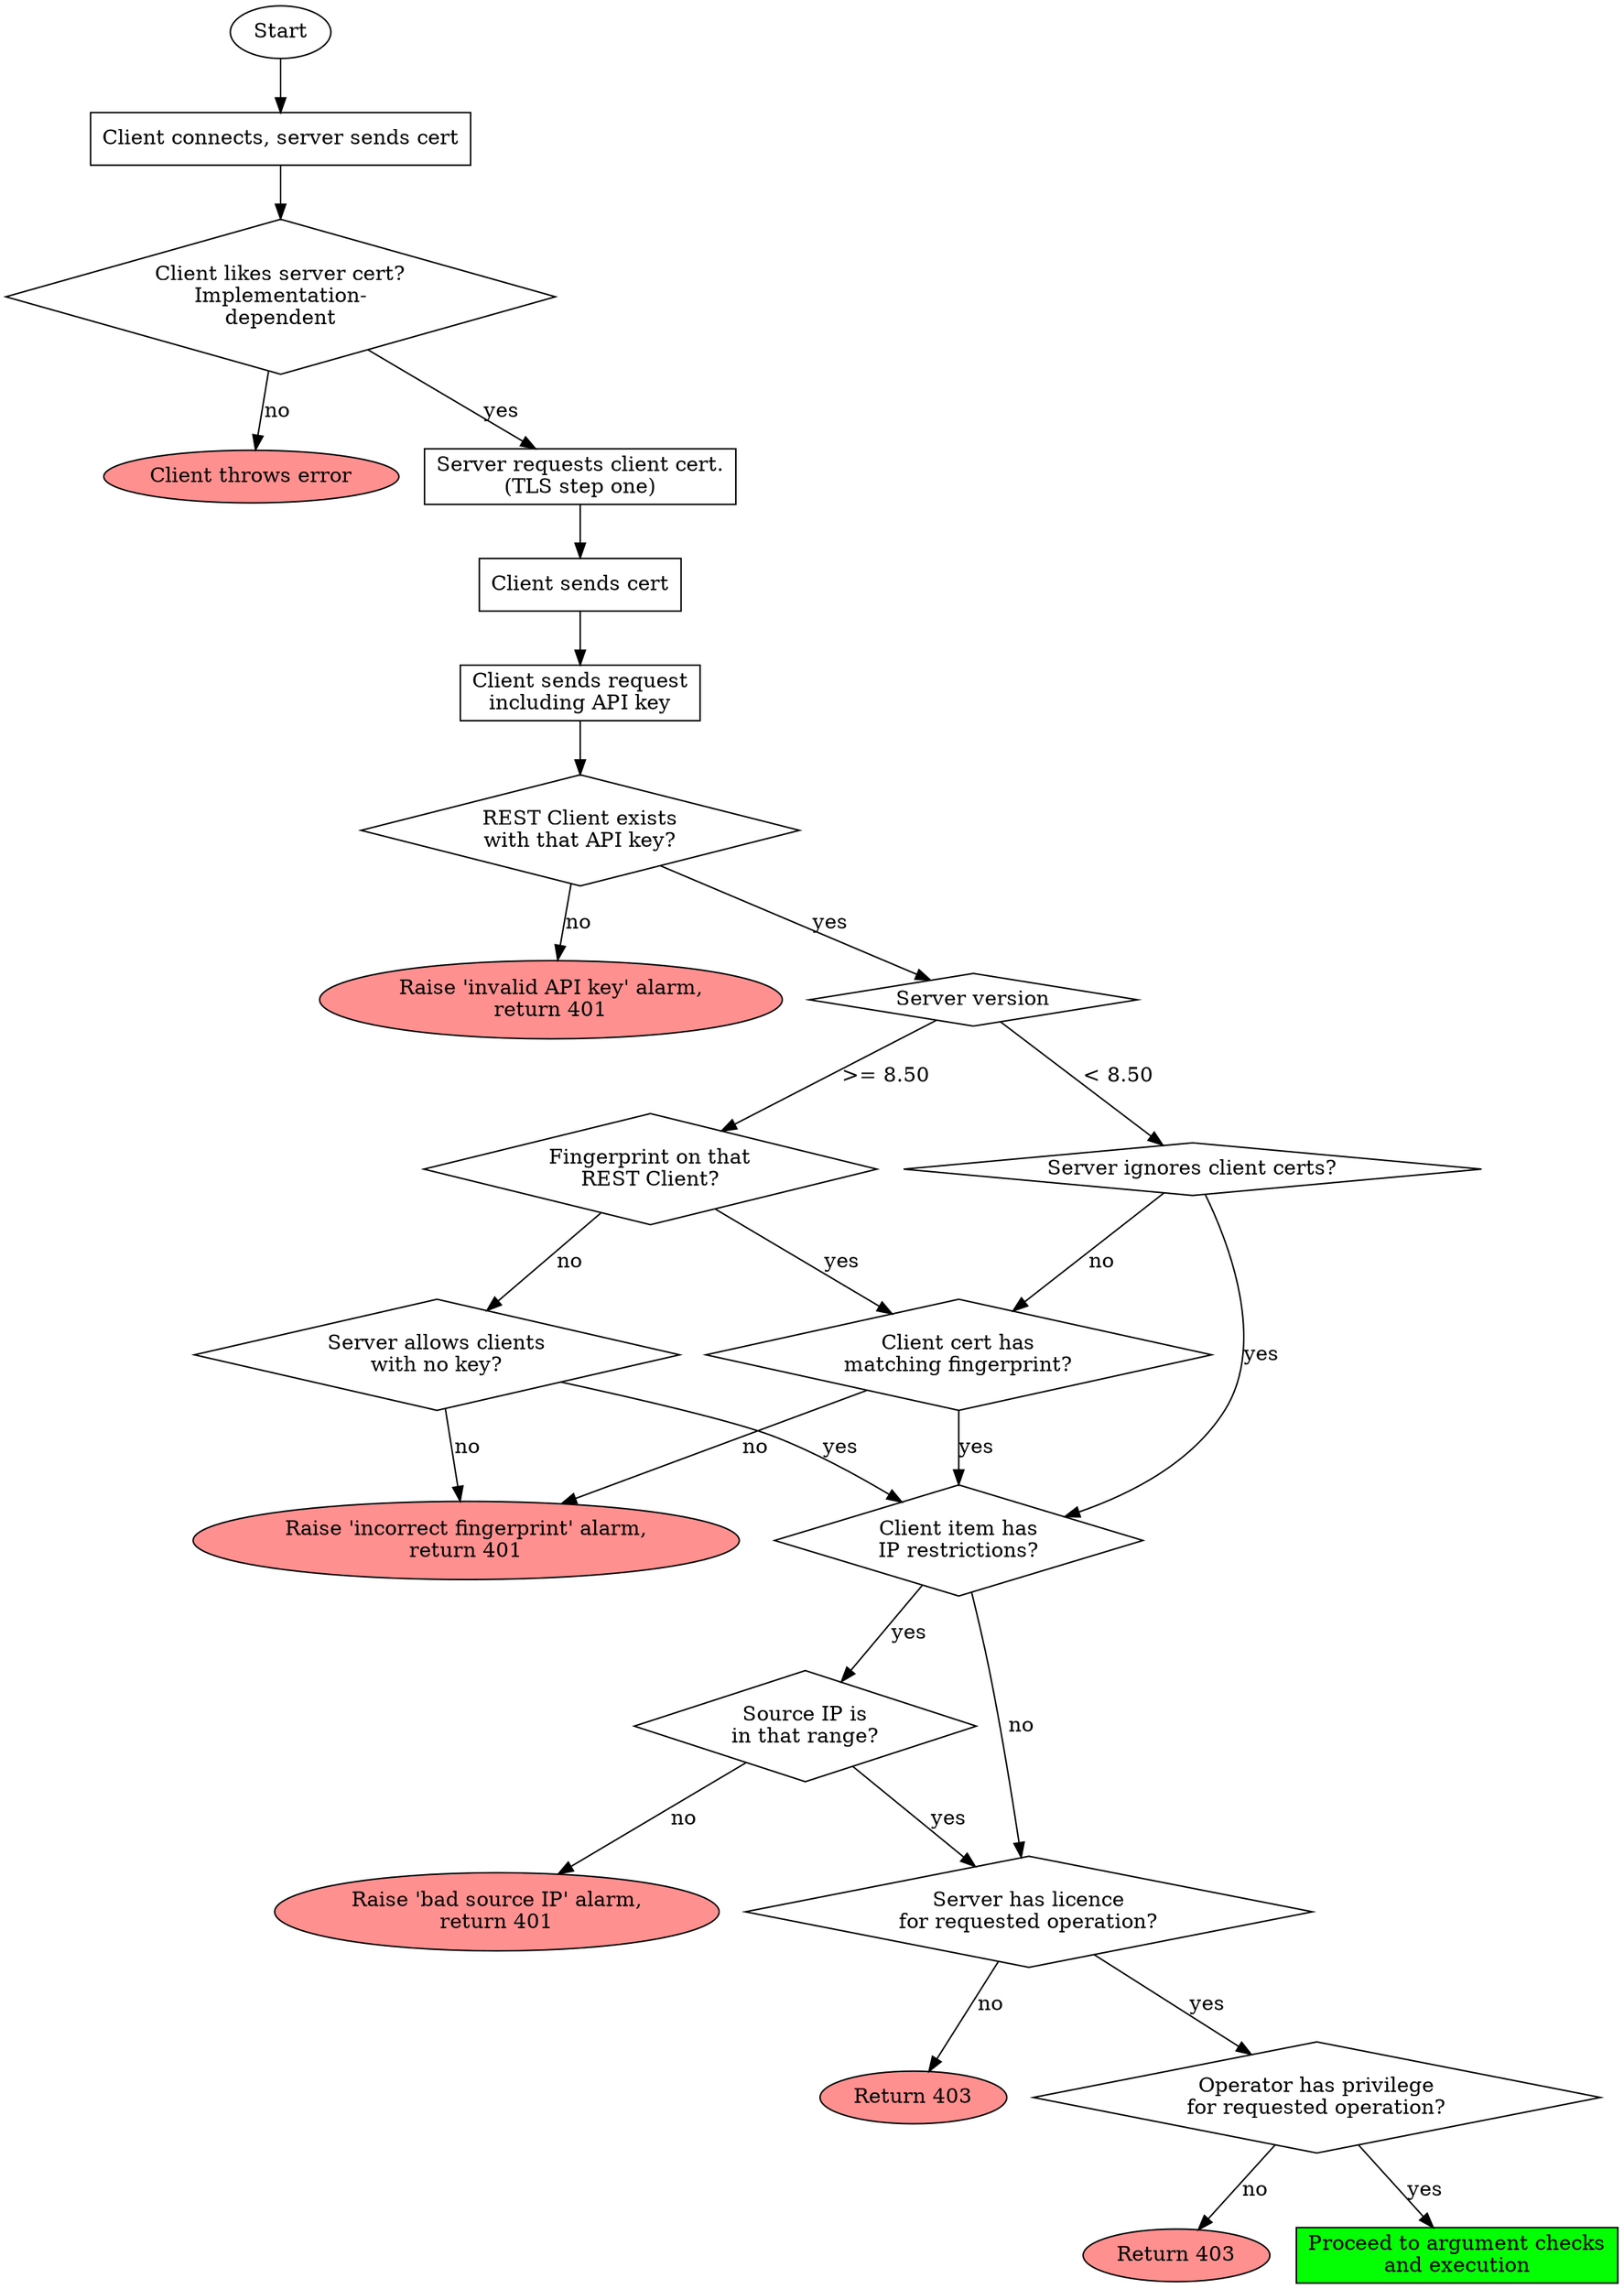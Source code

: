 # Turn this into auth_flow.dot.pdf using Graphviz:
# dot auth_flow.dot -Tpdf -O
digraph
{
        start[label=Start]

        node [shape=ellipse, style=filled, fillcolor="#ff9090"]
        o_noapikey[label="Raise 'invalid API key' alarm,\nreturn 401"]
        o_badprint[label="Raise 'incorrect fingerprint' alarm,\nreturn 401"]
        o_badip[label="Raise 'bad source IP' alarm,\nreturn 401"]
        o_nolicence[label="Return 403"]
        clientquit[label="Client throws error"]
        o_nopriv[label="Return 403"]

        node [shape=box, style=""]
        op1[label="Client connects, server sends cert"]
        o_reqclientcert[label="Server requests client cert.\n(TLS step one)"]
        o_clientsendscert[label="Client sends cert"]
        o_clientreq[label="Client sends request\nincluding API key"]
        o_argcheck[label="Proceed to argument checks\nand execution" style=filled fillcolor="#04ff04"]

        node [shape=diamond]
        cond[label="Client likes server cert?\nImplementation-\ndependent"]
        c_apikeycheck[label="REST Client exists\nwith that API key?"]
        c_versioncheck [label="Server version" ]
        c_clientcertcheck1[label="Fingerprint on that\nREST Client?"]
        c_clientcertcheck2[label="Server allows clients\nwith no key?"]

        c_clientcertcheck840[label="Server ignores client certs?"]

        c_correctcert[label="Client cert has\nmatching fingerprint?" shape=diamond]
        c_sourceip1[label="Client item has\nIP restrictions?"]
        c_sourceip2[label="Source IP is\nin that range?"]
        c_licence[label="Server has licence\nfor requested operation?"]
        c_privcheck[label="Operator has privilege\nfor requested operation?"]

        start->op1
        op1->cond
        cond->clientquit [label = "no"]
        cond->o_reqclientcert [label = "yes"]
        o_reqclientcert -> o_clientsendscert
        o_clientsendscert -> o_clientreq
        o_clientreq->c_apikeycheck

        c_apikeycheck->o_noapikey [label = "no"]
        c_apikeycheck->c_versioncheck [label = "yes"]

        c_versioncheck -> c_clientcertcheck1 [label = ">= 8.50"]
        c_versioncheck -> c_clientcertcheck840 [label = "< 8.50"]

        c_clientcertcheck1->c_clientcertcheck2 [label= "no"]

        c_clientcertcheck840->c_sourceip1 [label = "yes"]
        c_clientcertcheck840->c_correctcert [label = "no"]

        c_clientcertcheck2->o_badprint [label = "no"]
        c_clientcertcheck2->c_sourceip1 [label = "yes"]

        c_clientcertcheck1->c_correctcert [label = "yes"]
        c_correctcert->o_badprint [label = "no"]

        c_correctcert->c_sourceip1 [label = "yes"]
        c_sourceip1->c_licence [label = "no"]
        c_sourceip1->c_sourceip2 [label = "yes"]
        
        c_sourceip2->c_licence [label = "yes"]
        c_sourceip2->o_badip [label = "no"]

        c_licence->o_nolicence [label="no"]
        c_licence->c_privcheck [label="yes"]
        c_privcheck->o_nopriv [label="no"]
        c_privcheck->o_argcheck [label="yes"]
}

